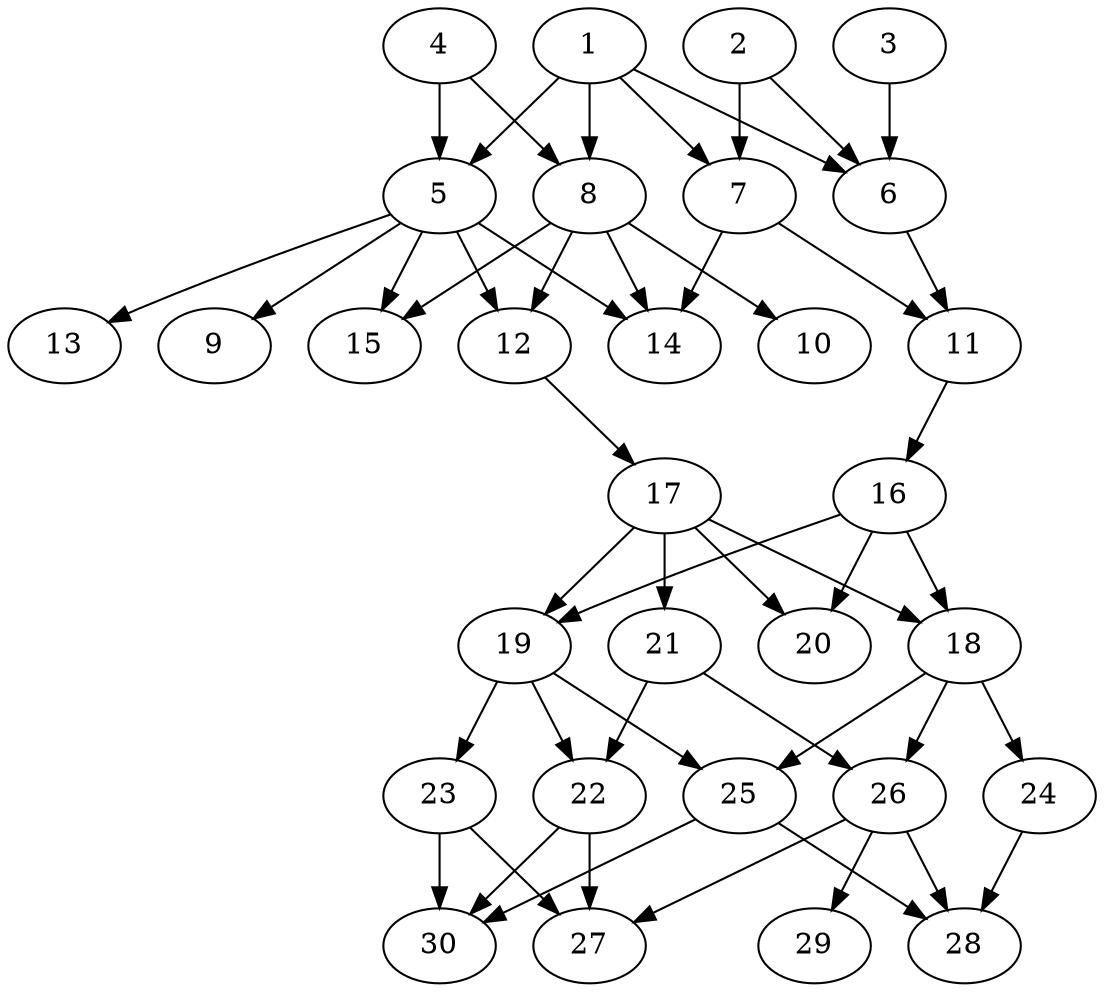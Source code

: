 // DAG automatically generated by daggen at Thu Oct  3 14:04:17 2019
// ./daggen --dot -n 30 --ccr 0.3 --fat 0.5 --regular 0.5 --density 0.6 --mindata 5242880 --maxdata 52428800 
digraph G {
  1 [size="114298880", alpha="0.02", expect_size="34289664"] 
  1 -> 5 [size ="34289664"]
  1 -> 6 [size ="34289664"]
  1 -> 7 [size ="34289664"]
  1 -> 8 [size ="34289664"]
  2 [size="96382293", alpha="0.12", expect_size="28914688"] 
  2 -> 6 [size ="28914688"]
  2 -> 7 [size ="28914688"]
  3 [size="50100907", alpha="0.14", expect_size="15030272"] 
  3 -> 6 [size ="15030272"]
  4 [size="95897600", alpha="0.16", expect_size="28769280"] 
  4 -> 5 [size ="28769280"]
  4 -> 8 [size ="28769280"]
  5 [size="26016427", alpha="0.01", expect_size="7804928"] 
  5 -> 9 [size ="7804928"]
  5 -> 12 [size ="7804928"]
  5 -> 13 [size ="7804928"]
  5 -> 14 [size ="7804928"]
  5 -> 15 [size ="7804928"]
  6 [size="124235093", alpha="0.17", expect_size="37270528"] 
  6 -> 11 [size ="37270528"]
  7 [size="59644587", alpha="0.10", expect_size="17893376"] 
  7 -> 11 [size ="17893376"]
  7 -> 14 [size ="17893376"]
  8 [size="31802027", alpha="0.06", expect_size="9540608"] 
  8 -> 10 [size ="9540608"]
  8 -> 12 [size ="9540608"]
  8 -> 14 [size ="9540608"]
  8 -> 15 [size ="9540608"]
  9 [size="108332373", alpha="0.05", expect_size="32499712"] 
  10 [size="110578347", alpha="0.19", expect_size="33173504"] 
  11 [size="60098560", alpha="0.14", expect_size="18029568"] 
  11 -> 16 [size ="18029568"]
  12 [size="78049280", alpha="0.02", expect_size="23414784"] 
  12 -> 17 [size ="23414784"]
  13 [size="169465173", alpha="0.04", expect_size="50839552"] 
  14 [size="126201173", alpha="0.10", expect_size="37860352"] 
  15 [size="91262293", alpha="0.07", expect_size="27378688"] 
  16 [size="99068587", alpha="0.14", expect_size="29720576"] 
  16 -> 18 [size ="29720576"]
  16 -> 19 [size ="29720576"]
  16 -> 20 [size ="29720576"]
  17 [size="74622293", alpha="0.04", expect_size="22386688"] 
  17 -> 18 [size ="22386688"]
  17 -> 19 [size ="22386688"]
  17 -> 20 [size ="22386688"]
  17 -> 21 [size ="22386688"]
  18 [size="153582933", alpha="0.15", expect_size="46074880"] 
  18 -> 24 [size ="46074880"]
  18 -> 25 [size ="46074880"]
  18 -> 26 [size ="46074880"]
  19 [size="40444587", alpha="0.13", expect_size="12133376"] 
  19 -> 22 [size ="12133376"]
  19 -> 23 [size ="12133376"]
  19 -> 25 [size ="12133376"]
  20 [size="80442027", alpha="0.17", expect_size="24132608"] 
  21 [size="70785707", alpha="0.14", expect_size="21235712"] 
  21 -> 22 [size ="21235712"]
  21 -> 26 [size ="21235712"]
  22 [size="24634027", alpha="0.20", expect_size="7390208"] 
  22 -> 27 [size ="7390208"]
  22 -> 30 [size ="7390208"]
  23 [size="37908480", alpha="0.10", expect_size="11372544"] 
  23 -> 27 [size ="11372544"]
  23 -> 30 [size ="11372544"]
  24 [size="72000853", alpha="0.11", expect_size="21600256"] 
  24 -> 28 [size ="21600256"]
  25 [size="152804693", alpha="0.12", expect_size="45841408"] 
  25 -> 28 [size ="45841408"]
  25 -> 30 [size ="45841408"]
  26 [size="48960853", alpha="0.08", expect_size="14688256"] 
  26 -> 27 [size ="14688256"]
  26 -> 28 [size ="14688256"]
  26 -> 29 [size ="14688256"]
  27 [size="162225493", alpha="0.08", expect_size="48667648"] 
  28 [size="36454400", alpha="0.10", expect_size="10936320"] 
  29 [size="157248853", alpha="0.04", expect_size="47174656"] 
  30 [size="104642560", alpha="0.10", expect_size="31392768"] 
}
